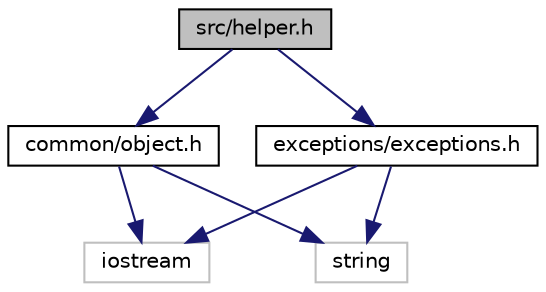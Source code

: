 digraph "src/helper.h"
{
 // LATEX_PDF_SIZE
  edge [fontname="Helvetica",fontsize="10",labelfontname="Helvetica",labelfontsize="10"];
  node [fontname="Helvetica",fontsize="10",shape=record];
  Node1 [label="src/helper.h",height=0.2,width=0.4,color="black", fillcolor="grey75", style="filled", fontcolor="black",tooltip="Вспомогательные функции для работы с аргументами и проверкой IP."];
  Node1 -> Node2 [color="midnightblue",fontsize="10",style="solid",fontname="Helvetica"];
  Node2 [label="common/object.h",height=0.2,width=0.4,color="black", fillcolor="white", style="filled",URL="$object_8h.html",tooltip="Общие структуры данных и константы для работы чата"];
  Node2 -> Node3 [color="midnightblue",fontsize="10",style="solid",fontname="Helvetica"];
  Node3 [label="iostream",height=0.2,width=0.4,color="grey75", fillcolor="white", style="filled",tooltip=" "];
  Node2 -> Node4 [color="midnightblue",fontsize="10",style="solid",fontname="Helvetica"];
  Node4 [label="string",height=0.2,width=0.4,color="grey75", fillcolor="white", style="filled",tooltip=" "];
  Node1 -> Node5 [color="midnightblue",fontsize="10",style="solid",fontname="Helvetica"];
  Node5 [label="exceptions/exceptions.h",height=0.2,width=0.4,color="black", fillcolor="white", style="filled",URL="$exceptions_8h.html",tooltip="Определения пользовательских классов исключений для обработки ошибок"];
  Node5 -> Node3 [color="midnightblue",fontsize="10",style="solid",fontname="Helvetica"];
  Node5 -> Node4 [color="midnightblue",fontsize="10",style="solid",fontname="Helvetica"];
}
